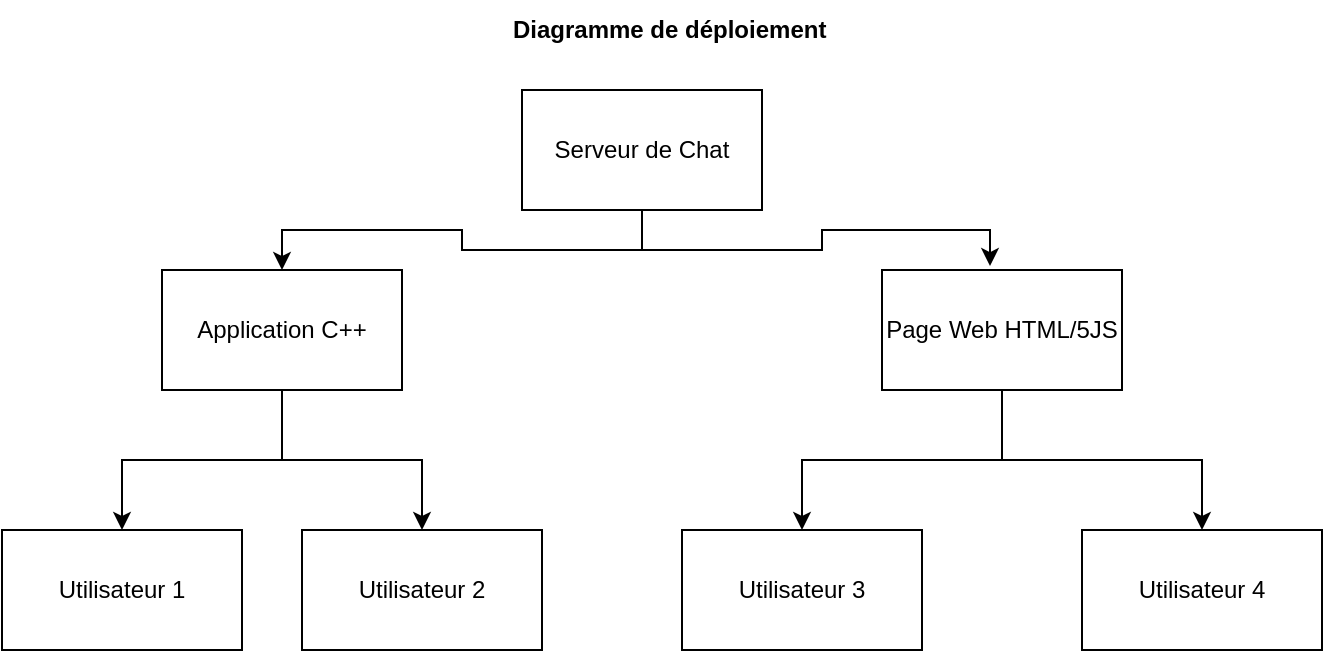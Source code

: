 <mxfile version="21.0.10" type="github">
  <diagram name="Page-1" id="PEEvSzBkryHkq0R-hy2H">
    <mxGraphModel dx="794" dy="708" grid="1" gridSize="10" guides="1" tooltips="1" connect="1" arrows="1" fold="1" page="1" pageScale="1" pageWidth="827" pageHeight="1169" math="0" shadow="0">
      <root>
        <mxCell id="0" />
        <mxCell id="1" parent="0" />
        <mxCell id="YYGm1husu5o_6iYfL4Zu-2" style="edgeStyle=orthogonalEdgeStyle;rounded=0;orthogonalLoop=1;jettySize=auto;html=1;exitX=0.5;exitY=1;exitDx=0;exitDy=0;" parent="1" source="YYGm1husu5o_6iYfL4Zu-1" target="YYGm1husu5o_6iYfL4Zu-3" edge="1">
          <mxGeometry relative="1" as="geometry">
            <mxPoint x="160" y="200" as="targetPoint" />
          </mxGeometry>
        </mxCell>
        <mxCell id="YYGm1husu5o_6iYfL4Zu-5" style="edgeStyle=orthogonalEdgeStyle;rounded=0;orthogonalLoop=1;jettySize=auto;html=1;exitX=0.5;exitY=1;exitDx=0;exitDy=0;entryX=0.45;entryY=-0.033;entryDx=0;entryDy=0;entryPerimeter=0;" parent="1" source="YYGm1husu5o_6iYfL4Zu-1" target="YYGm1husu5o_6iYfL4Zu-4" edge="1">
          <mxGeometry relative="1" as="geometry" />
        </mxCell>
        <mxCell id="YYGm1husu5o_6iYfL4Zu-1" value="Serveur de Chat" style="rounded=0;whiteSpace=wrap;html=1;" parent="1" vertex="1">
          <mxGeometry x="280" y="80" width="120" height="60" as="geometry" />
        </mxCell>
        <mxCell id="YYGm1husu5o_6iYfL4Zu-9" style="edgeStyle=orthogonalEdgeStyle;rounded=0;orthogonalLoop=1;jettySize=auto;html=1;exitX=0.5;exitY=1;exitDx=0;exitDy=0;" parent="1" source="YYGm1husu5o_6iYfL4Zu-3" target="YYGm1husu5o_6iYfL4Zu-6" edge="1">
          <mxGeometry relative="1" as="geometry" />
        </mxCell>
        <mxCell id="YYGm1husu5o_6iYfL4Zu-12" style="edgeStyle=orthogonalEdgeStyle;rounded=0;orthogonalLoop=1;jettySize=auto;html=1;exitX=0.5;exitY=1;exitDx=0;exitDy=0;" parent="1" source="YYGm1husu5o_6iYfL4Zu-3" target="YYGm1husu5o_6iYfL4Zu-11" edge="1">
          <mxGeometry relative="1" as="geometry" />
        </mxCell>
        <mxCell id="YYGm1husu5o_6iYfL4Zu-3" value="Application C++" style="rounded=0;whiteSpace=wrap;html=1;" parent="1" vertex="1">
          <mxGeometry x="100" y="170" width="120" height="60" as="geometry" />
        </mxCell>
        <mxCell id="YYGm1husu5o_6iYfL4Zu-10" style="edgeStyle=orthogonalEdgeStyle;rounded=0;orthogonalLoop=1;jettySize=auto;html=1;exitX=0.5;exitY=1;exitDx=0;exitDy=0;entryX=0.5;entryY=0;entryDx=0;entryDy=0;" parent="1" source="YYGm1husu5o_6iYfL4Zu-4" target="YYGm1husu5o_6iYfL4Zu-7" edge="1">
          <mxGeometry relative="1" as="geometry" />
        </mxCell>
        <mxCell id="YYGm1husu5o_6iYfL4Zu-14" style="edgeStyle=orthogonalEdgeStyle;rounded=0;orthogonalLoop=1;jettySize=auto;html=1;exitX=0.5;exitY=1;exitDx=0;exitDy=0;entryX=0.5;entryY=0;entryDx=0;entryDy=0;" parent="1" source="YYGm1husu5o_6iYfL4Zu-4" target="YYGm1husu5o_6iYfL4Zu-13" edge="1">
          <mxGeometry relative="1" as="geometry" />
        </mxCell>
        <mxCell id="YYGm1husu5o_6iYfL4Zu-4" value="Page Web HTML/5JS" style="rounded=0;whiteSpace=wrap;html=1;" parent="1" vertex="1">
          <mxGeometry x="460" y="170" width="120" height="60" as="geometry" />
        </mxCell>
        <mxCell id="YYGm1husu5o_6iYfL4Zu-6" value="Utilisateur 1" style="rounded=0;whiteSpace=wrap;html=1;" parent="1" vertex="1">
          <mxGeometry x="20" y="300" width="120" height="60" as="geometry" />
        </mxCell>
        <mxCell id="YYGm1husu5o_6iYfL4Zu-7" value="Utilisateur 4" style="rounded=0;whiteSpace=wrap;html=1;" parent="1" vertex="1">
          <mxGeometry x="560" y="300" width="120" height="60" as="geometry" />
        </mxCell>
        <mxCell id="YYGm1husu5o_6iYfL4Zu-11" value="Utilisateur 2" style="rounded=0;whiteSpace=wrap;html=1;" parent="1" vertex="1">
          <mxGeometry x="170" y="300" width="120" height="60" as="geometry" />
        </mxCell>
        <mxCell id="YYGm1husu5o_6iYfL4Zu-13" value="Utilisateur 3" style="rounded=0;whiteSpace=wrap;html=1;" parent="1" vertex="1">
          <mxGeometry x="360" y="300" width="120" height="60" as="geometry" />
        </mxCell>
        <mxCell id="vAUnB6iUuzPYISJN1HJI-1" value="&lt;b&gt;Diagramme de déploiement&amp;nbsp;&lt;/b&gt;" style="text;html=1;align=center;verticalAlign=middle;resizable=0;points=[];autosize=1;strokeColor=none;fillColor=none;" vertex="1" parent="1">
          <mxGeometry x="265" y="35" width="180" height="30" as="geometry" />
        </mxCell>
      </root>
    </mxGraphModel>
  </diagram>
</mxfile>
